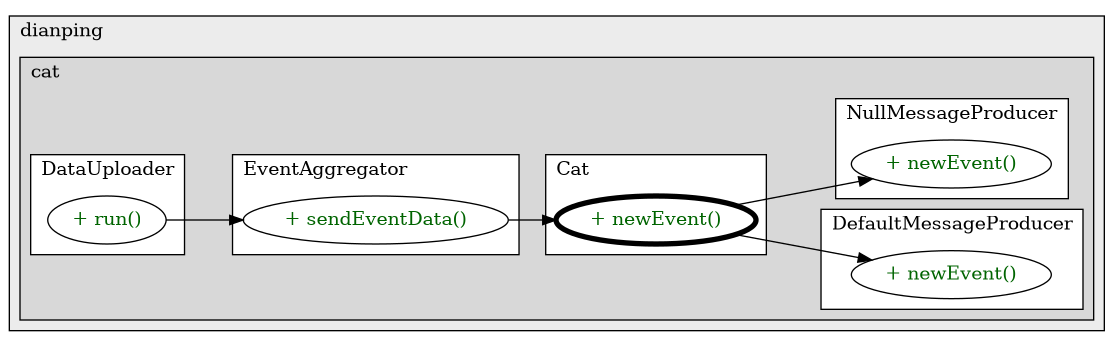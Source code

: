 @startuml

/' diagram meta data start
config=CallConfiguration;
{
  "rootMethod": "com.dianping.cat.Cat#newEvent(String,String)",
  "projectClassification": {
    "searchMode": "OpenProject", // OpenProject, AllProjects
    "includedProjects": "",
    "pathEndKeywords": "*.impl",
    "isClientPath": "",
    "isClientName": "",
    "isTestPath": "",
    "isTestName": "",
    "isMappingPath": "",
    "isMappingName": "",
    "isDataAccessPath": "",
    "isDataAccessName": "",
    "isDataStructurePath": "",
    "isDataStructureName": "",
    "isInterfaceStructuresPath": "",
    "isInterfaceStructuresName": "",
    "isEntryPointPath": "",
    "isEntryPointName": ""
  },
  "graphRestriction": {
    "classPackageExcludeFilter": "",
    "classPackageIncludeFilter": "",
    "classNameExcludeFilter": "",
    "classNameIncludeFilter": "",
    "methodNameExcludeFilter": "",
    "methodNameIncludeFilter": "",
    "removeByInheritance": "", // inheritance/annotation based filtering is done in a second step
    "removeByAnnotation": "",
    "removeByClassPackage": "", // cleanup the graph after inheritance/annotation based filtering is done
    "removeByClassName": "",
    "cutMappings": false,
    "cutEnum": true,
    "cutTests": true,
    "cutClient": true,
    "cutDataAccess": true,
    "cutInterfaceStructures": true,
    "cutDataStructures": true,
    "cutGetterAndSetter": true,
    "cutConstructors": true
  },
  "graphTraversal": {
    "forwardDepth": 3,
    "backwardDepth": 3,
    "classPackageExcludeFilter": "",
    "classPackageIncludeFilter": "",
    "classNameExcludeFilter": "",
    "classNameIncludeFilter": "",
    "methodNameExcludeFilter": "",
    "methodNameIncludeFilter": "",
    "hideMappings": false,
    "hideDataStructures": false,
    "hidePrivateMethods": true,
    "hideInterfaceCalls": true, // indirection: implementation -> interface (is hidden) -> implementation
    "onlyShowApplicationEntryPoints": false // root node is included
  },
  "details": {
    "aggregation": "GroupByClass", // ByClass, GroupByClass, None
    "showMethodParametersTypes": false,
    "showMethodParametersNames": false,
    "showMethodReturnType": false,
    "showPackageLevels": 2,
    "showCallOrder": false,
    "edgeMode": "MethodsOnly", // TypesOnly, MethodsOnly, TypesAndMethods, MethodsAndDirectTypeUsage
    "showDetailedClassStructure": false
  },
  "rootClass": "com.dianping.cat.Cat"
}
diagram meta data end '/



digraph g {
    rankdir="LR"
    splines=polyline
    

'nodes 
subgraph cluster_231963676 { 
   	label=dianping
	labeljust=l
	fillcolor="#ececec"
	style=filled
   
   subgraph cluster_1054235340 { 
   	label=cat
	labeljust=l
	fillcolor="#d8d8d8"
	style=filled
   
   subgraph cluster_1330834747 { 
   	label=DataUploader
	labeljust=l
	fillcolor=white
	style=filled
   
   DataUploader1319484001XXXrun0[
	label="+ run()"
	style=filled
	fillcolor=white
	tooltip="DataUploader

null"
	fontcolor=darkgreen
];
} 

subgraph cluster_286826800 { 
   	label=EventAggregator
	labeljust=l
	fillcolor=white
	style=filled
   
   EventAggregator468831451XXXsendEventData0[
	label="+ sendEventData()"
	style=filled
	fillcolor=white
	tooltip="EventAggregator

null"
	fontcolor=darkgreen
];
} 

subgraph cluster_729580959 { 
   	label=Cat
	labeljust=l
	fillcolor=white
	style=filled
   
   Cat2002533913XXXnewEvent2013066710[
	label="+ newEvent()"
	style=filled
	fillcolor=white
	tooltip="Cat

null"
	penwidth=4
	fontcolor=darkgreen
];
} 

subgraph cluster_766785005 { 
   	label=DefaultMessageProducer
	labeljust=l
	fillcolor=white
	style=filled
   
   DefaultMessageProducer982561799XXXnewEvent2013066710[
	label="+ newEvent()"
	style=filled
	fillcolor=white
	tooltip="DefaultMessageProducer

&#10;		 Create a new event with given type and name.&#10;		&#10;		 @param type event type&#10;		 @param name event name&#10;		"
	fontcolor=darkgreen
];
} 

subgraph cluster_773623139 { 
   	label=NullMessageProducer
	labeljust=l
	fillcolor=white
	style=filled
   
   NullMessageProducer982561799XXXnewEvent2013066710[
	label="+ newEvent()"
	style=filled
	fillcolor=white
	tooltip="NullMessageProducer

&#10;		 Create a new event with given type and name.&#10;		&#10;		 @param type event type&#10;		 @param name event name&#10;		"
	fontcolor=darkgreen
];
} 
} 
} 

'edges    
Cat2002533913XXXnewEvent2013066710 -> DefaultMessageProducer982561799XXXnewEvent2013066710;
Cat2002533913XXXnewEvent2013066710 -> NullMessageProducer982561799XXXnewEvent2013066710;
DataUploader1319484001XXXrun0 -> EventAggregator468831451XXXsendEventData0;
EventAggregator468831451XXXsendEventData0 -> Cat2002533913XXXnewEvent2013066710;
    
}
@enduml